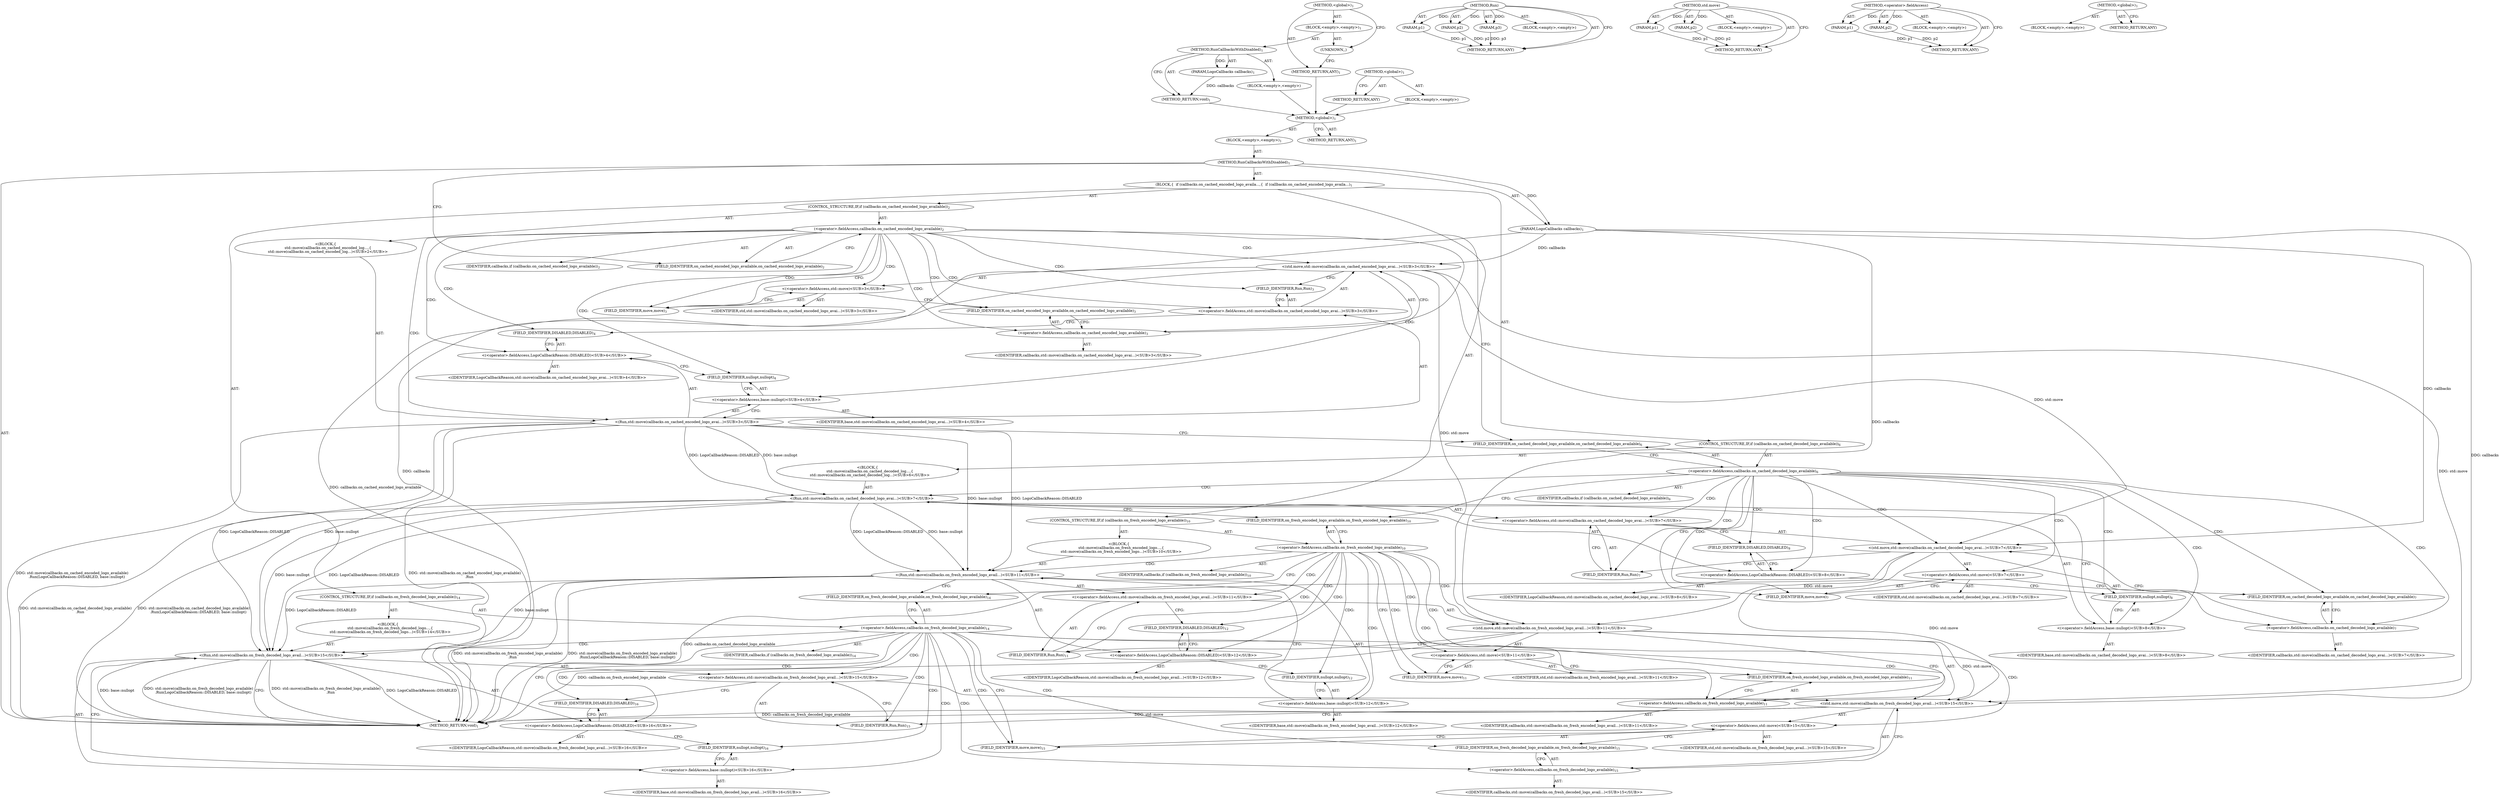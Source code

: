 digraph "&lt;global&gt;" {
vulnerable_6 [label=<(METHOD,&lt;global&gt;)<SUB>1</SUB>>];
vulnerable_7 [label=<(BLOCK,&lt;empty&gt;,&lt;empty&gt;)<SUB>1</SUB>>];
vulnerable_8 [label=<(METHOD,RunCallbacksWithDisabled)<SUB>1</SUB>>];
vulnerable_9 [label=<(PARAM,LogoCallbacks callbacks)<SUB>1</SUB>>];
vulnerable_10 [label=<(BLOCK,{
  if (callbacks.on_cached_encoded_logo_availa...,{
  if (callbacks.on_cached_encoded_logo_availa...)<SUB>1</SUB>>];
vulnerable_11 [label=<(CONTROL_STRUCTURE,IF,if (callbacks.on_cached_encoded_logo_available))<SUB>2</SUB>>];
vulnerable_12 [label=<(&lt;operator&gt;.fieldAccess,callbacks.on_cached_encoded_logo_available)<SUB>2</SUB>>];
vulnerable_13 [label=<(IDENTIFIER,callbacks,if (callbacks.on_cached_encoded_logo_available))<SUB>2</SUB>>];
vulnerable_14 [label=<(FIELD_IDENTIFIER,on_cached_encoded_logo_available,on_cached_encoded_logo_available)<SUB>2</SUB>>];
vulnerable_15 [label="<(BLOCK,{
    std::move(callbacks.on_cached_encoded_log...,{
    std::move(callbacks.on_cached_encoded_log...)<SUB>2</SUB>>"];
vulnerable_16 [label="<(Run,std::move(callbacks.on_cached_encoded_logo_avai...)<SUB>3</SUB>>"];
vulnerable_17 [label="<(&lt;operator&gt;.fieldAccess,std::move(callbacks.on_cached_encoded_logo_avai...)<SUB>3</SUB>>"];
vulnerable_18 [label="<(std.move,std::move(callbacks.on_cached_encoded_logo_avai...)<SUB>3</SUB>>"];
vulnerable_19 [label="<(&lt;operator&gt;.fieldAccess,std::move)<SUB>3</SUB>>"];
vulnerable_20 [label="<(IDENTIFIER,std,std::move(callbacks.on_cached_encoded_logo_avai...)<SUB>3</SUB>>"];
vulnerable_21 [label=<(FIELD_IDENTIFIER,move,move)<SUB>3</SUB>>];
vulnerable_22 [label=<(&lt;operator&gt;.fieldAccess,callbacks.on_cached_encoded_logo_available)<SUB>3</SUB>>];
vulnerable_23 [label="<(IDENTIFIER,callbacks,std::move(callbacks.on_cached_encoded_logo_avai...)<SUB>3</SUB>>"];
vulnerable_24 [label=<(FIELD_IDENTIFIER,on_cached_encoded_logo_available,on_cached_encoded_logo_available)<SUB>3</SUB>>];
vulnerable_25 [label=<(FIELD_IDENTIFIER,Run,Run)<SUB>3</SUB>>];
vulnerable_26 [label="<(&lt;operator&gt;.fieldAccess,LogoCallbackReason::DISABLED)<SUB>4</SUB>>"];
vulnerable_27 [label="<(IDENTIFIER,LogoCallbackReason,std::move(callbacks.on_cached_encoded_logo_avai...)<SUB>4</SUB>>"];
vulnerable_28 [label=<(FIELD_IDENTIFIER,DISABLED,DISABLED)<SUB>4</SUB>>];
vulnerable_29 [label="<(&lt;operator&gt;.fieldAccess,base::nullopt)<SUB>4</SUB>>"];
vulnerable_30 [label="<(IDENTIFIER,base,std::move(callbacks.on_cached_encoded_logo_avai...)<SUB>4</SUB>>"];
vulnerable_31 [label=<(FIELD_IDENTIFIER,nullopt,nullopt)<SUB>4</SUB>>];
vulnerable_32 [label=<(CONTROL_STRUCTURE,IF,if (callbacks.on_cached_decoded_logo_available))<SUB>6</SUB>>];
vulnerable_33 [label=<(&lt;operator&gt;.fieldAccess,callbacks.on_cached_decoded_logo_available)<SUB>6</SUB>>];
vulnerable_34 [label=<(IDENTIFIER,callbacks,if (callbacks.on_cached_decoded_logo_available))<SUB>6</SUB>>];
vulnerable_35 [label=<(FIELD_IDENTIFIER,on_cached_decoded_logo_available,on_cached_decoded_logo_available)<SUB>6</SUB>>];
vulnerable_36 [label="<(BLOCK,{
    std::move(callbacks.on_cached_decoded_log...,{
    std::move(callbacks.on_cached_decoded_log...)<SUB>6</SUB>>"];
vulnerable_37 [label="<(Run,std::move(callbacks.on_cached_decoded_logo_avai...)<SUB>7</SUB>>"];
vulnerable_38 [label="<(&lt;operator&gt;.fieldAccess,std::move(callbacks.on_cached_decoded_logo_avai...)<SUB>7</SUB>>"];
vulnerable_39 [label="<(std.move,std::move(callbacks.on_cached_decoded_logo_avai...)<SUB>7</SUB>>"];
vulnerable_40 [label="<(&lt;operator&gt;.fieldAccess,std::move)<SUB>7</SUB>>"];
vulnerable_41 [label="<(IDENTIFIER,std,std::move(callbacks.on_cached_decoded_logo_avai...)<SUB>7</SUB>>"];
vulnerable_42 [label=<(FIELD_IDENTIFIER,move,move)<SUB>7</SUB>>];
vulnerable_43 [label=<(&lt;operator&gt;.fieldAccess,callbacks.on_cached_decoded_logo_available)<SUB>7</SUB>>];
vulnerable_44 [label="<(IDENTIFIER,callbacks,std::move(callbacks.on_cached_decoded_logo_avai...)<SUB>7</SUB>>"];
vulnerable_45 [label=<(FIELD_IDENTIFIER,on_cached_decoded_logo_available,on_cached_decoded_logo_available)<SUB>7</SUB>>];
vulnerable_46 [label=<(FIELD_IDENTIFIER,Run,Run)<SUB>7</SUB>>];
vulnerable_47 [label="<(&lt;operator&gt;.fieldAccess,LogoCallbackReason::DISABLED)<SUB>8</SUB>>"];
vulnerable_48 [label="<(IDENTIFIER,LogoCallbackReason,std::move(callbacks.on_cached_decoded_logo_avai...)<SUB>8</SUB>>"];
vulnerable_49 [label=<(FIELD_IDENTIFIER,DISABLED,DISABLED)<SUB>8</SUB>>];
vulnerable_50 [label="<(&lt;operator&gt;.fieldAccess,base::nullopt)<SUB>8</SUB>>"];
vulnerable_51 [label="<(IDENTIFIER,base,std::move(callbacks.on_cached_decoded_logo_avai...)<SUB>8</SUB>>"];
vulnerable_52 [label=<(FIELD_IDENTIFIER,nullopt,nullopt)<SUB>8</SUB>>];
vulnerable_53 [label=<(CONTROL_STRUCTURE,IF,if (callbacks.on_fresh_encoded_logo_available))<SUB>10</SUB>>];
vulnerable_54 [label=<(&lt;operator&gt;.fieldAccess,callbacks.on_fresh_encoded_logo_available)<SUB>10</SUB>>];
vulnerable_55 [label=<(IDENTIFIER,callbacks,if (callbacks.on_fresh_encoded_logo_available))<SUB>10</SUB>>];
vulnerable_56 [label=<(FIELD_IDENTIFIER,on_fresh_encoded_logo_available,on_fresh_encoded_logo_available)<SUB>10</SUB>>];
vulnerable_57 [label="<(BLOCK,{
    std::move(callbacks.on_fresh_encoded_logo...,{
    std::move(callbacks.on_fresh_encoded_logo...)<SUB>10</SUB>>"];
vulnerable_58 [label="<(Run,std::move(callbacks.on_fresh_encoded_logo_avail...)<SUB>11</SUB>>"];
vulnerable_59 [label="<(&lt;operator&gt;.fieldAccess,std::move(callbacks.on_fresh_encoded_logo_avail...)<SUB>11</SUB>>"];
vulnerable_60 [label="<(std.move,std::move(callbacks.on_fresh_encoded_logo_avail...)<SUB>11</SUB>>"];
vulnerable_61 [label="<(&lt;operator&gt;.fieldAccess,std::move)<SUB>11</SUB>>"];
vulnerable_62 [label="<(IDENTIFIER,std,std::move(callbacks.on_fresh_encoded_logo_avail...)<SUB>11</SUB>>"];
vulnerable_63 [label=<(FIELD_IDENTIFIER,move,move)<SUB>11</SUB>>];
vulnerable_64 [label=<(&lt;operator&gt;.fieldAccess,callbacks.on_fresh_encoded_logo_available)<SUB>11</SUB>>];
vulnerable_65 [label="<(IDENTIFIER,callbacks,std::move(callbacks.on_fresh_encoded_logo_avail...)<SUB>11</SUB>>"];
vulnerable_66 [label=<(FIELD_IDENTIFIER,on_fresh_encoded_logo_available,on_fresh_encoded_logo_available)<SUB>11</SUB>>];
vulnerable_67 [label=<(FIELD_IDENTIFIER,Run,Run)<SUB>11</SUB>>];
vulnerable_68 [label="<(&lt;operator&gt;.fieldAccess,LogoCallbackReason::DISABLED)<SUB>12</SUB>>"];
vulnerable_69 [label="<(IDENTIFIER,LogoCallbackReason,std::move(callbacks.on_fresh_encoded_logo_avail...)<SUB>12</SUB>>"];
vulnerable_70 [label=<(FIELD_IDENTIFIER,DISABLED,DISABLED)<SUB>12</SUB>>];
vulnerable_71 [label="<(&lt;operator&gt;.fieldAccess,base::nullopt)<SUB>12</SUB>>"];
vulnerable_72 [label="<(IDENTIFIER,base,std::move(callbacks.on_fresh_encoded_logo_avail...)<SUB>12</SUB>>"];
vulnerable_73 [label=<(FIELD_IDENTIFIER,nullopt,nullopt)<SUB>12</SUB>>];
vulnerable_74 [label=<(CONTROL_STRUCTURE,IF,if (callbacks.on_fresh_decoded_logo_available))<SUB>14</SUB>>];
vulnerable_75 [label=<(&lt;operator&gt;.fieldAccess,callbacks.on_fresh_decoded_logo_available)<SUB>14</SUB>>];
vulnerable_76 [label=<(IDENTIFIER,callbacks,if (callbacks.on_fresh_decoded_logo_available))<SUB>14</SUB>>];
vulnerable_77 [label=<(FIELD_IDENTIFIER,on_fresh_decoded_logo_available,on_fresh_decoded_logo_available)<SUB>14</SUB>>];
vulnerable_78 [label="<(BLOCK,{
    std::move(callbacks.on_fresh_decoded_logo...,{
    std::move(callbacks.on_fresh_decoded_logo...)<SUB>14</SUB>>"];
vulnerable_79 [label="<(Run,std::move(callbacks.on_fresh_decoded_logo_avail...)<SUB>15</SUB>>"];
vulnerable_80 [label="<(&lt;operator&gt;.fieldAccess,std::move(callbacks.on_fresh_decoded_logo_avail...)<SUB>15</SUB>>"];
vulnerable_81 [label="<(std.move,std::move(callbacks.on_fresh_decoded_logo_avail...)<SUB>15</SUB>>"];
vulnerable_82 [label="<(&lt;operator&gt;.fieldAccess,std::move)<SUB>15</SUB>>"];
vulnerable_83 [label="<(IDENTIFIER,std,std::move(callbacks.on_fresh_decoded_logo_avail...)<SUB>15</SUB>>"];
vulnerable_84 [label=<(FIELD_IDENTIFIER,move,move)<SUB>15</SUB>>];
vulnerable_85 [label=<(&lt;operator&gt;.fieldAccess,callbacks.on_fresh_decoded_logo_available)<SUB>15</SUB>>];
vulnerable_86 [label="<(IDENTIFIER,callbacks,std::move(callbacks.on_fresh_decoded_logo_avail...)<SUB>15</SUB>>"];
vulnerable_87 [label=<(FIELD_IDENTIFIER,on_fresh_decoded_logo_available,on_fresh_decoded_logo_available)<SUB>15</SUB>>];
vulnerable_88 [label=<(FIELD_IDENTIFIER,Run,Run)<SUB>15</SUB>>];
vulnerable_89 [label="<(&lt;operator&gt;.fieldAccess,LogoCallbackReason::DISABLED)<SUB>16</SUB>>"];
vulnerable_90 [label="<(IDENTIFIER,LogoCallbackReason,std::move(callbacks.on_fresh_decoded_logo_avail...)<SUB>16</SUB>>"];
vulnerable_91 [label=<(FIELD_IDENTIFIER,DISABLED,DISABLED)<SUB>16</SUB>>];
vulnerable_92 [label="<(&lt;operator&gt;.fieldAccess,base::nullopt)<SUB>16</SUB>>"];
vulnerable_93 [label="<(IDENTIFIER,base,std::move(callbacks.on_fresh_decoded_logo_avail...)<SUB>16</SUB>>"];
vulnerable_94 [label=<(FIELD_IDENTIFIER,nullopt,nullopt)<SUB>16</SUB>>];
vulnerable_95 [label=<(METHOD_RETURN,void)<SUB>1</SUB>>];
vulnerable_97 [label=<(METHOD_RETURN,ANY)<SUB>1</SUB>>];
vulnerable_117 [label=<(METHOD,Run)>];
vulnerable_118 [label=<(PARAM,p1)>];
vulnerable_119 [label=<(PARAM,p2)>];
vulnerable_120 [label=<(PARAM,p3)>];
vulnerable_121 [label=<(BLOCK,&lt;empty&gt;,&lt;empty&gt;)>];
vulnerable_122 [label=<(METHOD_RETURN,ANY)>];
vulnerable_123 [label=<(METHOD,std.move)>];
vulnerable_124 [label=<(PARAM,p1)>];
vulnerable_125 [label=<(PARAM,p2)>];
vulnerable_126 [label=<(BLOCK,&lt;empty&gt;,&lt;empty&gt;)>];
vulnerable_127 [label=<(METHOD_RETURN,ANY)>];
vulnerable_112 [label=<(METHOD,&lt;operator&gt;.fieldAccess)>];
vulnerable_113 [label=<(PARAM,p1)>];
vulnerable_114 [label=<(PARAM,p2)>];
vulnerable_115 [label=<(BLOCK,&lt;empty&gt;,&lt;empty&gt;)>];
vulnerable_116 [label=<(METHOD_RETURN,ANY)>];
vulnerable_106 [label=<(METHOD,&lt;global&gt;)<SUB>1</SUB>>];
vulnerable_107 [label=<(BLOCK,&lt;empty&gt;,&lt;empty&gt;)>];
vulnerable_108 [label=<(METHOD_RETURN,ANY)>];
fixed_6 [label=<(METHOD,&lt;global&gt;)<SUB>1</SUB>>];
fixed_7 [label=<(BLOCK,&lt;empty&gt;,&lt;empty&gt;)<SUB>1</SUB>>];
fixed_8 [label=<(METHOD,RunCallbacksWithDisabled)<SUB>1</SUB>>];
fixed_9 [label=<(PARAM,LogoCallbacks callbacks)<SUB>1</SUB>>];
fixed_10 [label=<(BLOCK,&lt;empty&gt;,&lt;empty&gt;)>];
fixed_11 [label=<(METHOD_RETURN,void)<SUB>1</SUB>>];
fixed_13 [label=<(UNKNOWN,,)>];
fixed_14 [label=<(METHOD_RETURN,ANY)<SUB>1</SUB>>];
fixed_23 [label=<(METHOD,&lt;global&gt;)<SUB>1</SUB>>];
fixed_24 [label=<(BLOCK,&lt;empty&gt;,&lt;empty&gt;)>];
fixed_25 [label=<(METHOD_RETURN,ANY)>];
vulnerable_6 -> vulnerable_7  [key=0, label="AST: "];
vulnerable_6 -> vulnerable_97  [key=0, label="AST: "];
vulnerable_6 -> vulnerable_97  [key=1, label="CFG: "];
vulnerable_7 -> vulnerable_8  [key=0, label="AST: "];
vulnerable_8 -> vulnerable_9  [key=0, label="AST: "];
vulnerable_8 -> vulnerable_9  [key=1, label="DDG: "];
vulnerable_8 -> vulnerable_10  [key=0, label="AST: "];
vulnerable_8 -> vulnerable_95  [key=0, label="AST: "];
vulnerable_8 -> vulnerable_14  [key=0, label="CFG: "];
vulnerable_9 -> vulnerable_95  [key=0, label="DDG: callbacks"];
vulnerable_9 -> vulnerable_18  [key=0, label="DDG: callbacks"];
vulnerable_9 -> vulnerable_39  [key=0, label="DDG: callbacks"];
vulnerable_9 -> vulnerable_60  [key=0, label="DDG: callbacks"];
vulnerable_9 -> vulnerable_81  [key=0, label="DDG: callbacks"];
vulnerable_10 -> vulnerable_11  [key=0, label="AST: "];
vulnerable_10 -> vulnerable_32  [key=0, label="AST: "];
vulnerable_10 -> vulnerable_53  [key=0, label="AST: "];
vulnerable_10 -> vulnerable_74  [key=0, label="AST: "];
vulnerable_11 -> vulnerable_12  [key=0, label="AST: "];
vulnerable_11 -> vulnerable_15  [key=0, label="AST: "];
vulnerable_12 -> vulnerable_13  [key=0, label="AST: "];
vulnerable_12 -> vulnerable_14  [key=0, label="AST: "];
vulnerable_12 -> vulnerable_21  [key=0, label="CFG: "];
vulnerable_12 -> vulnerable_21  [key=1, label="CDG: "];
vulnerable_12 -> vulnerable_35  [key=0, label="CFG: "];
vulnerable_12 -> vulnerable_17  [key=0, label="CDG: "];
vulnerable_12 -> vulnerable_26  [key=0, label="CDG: "];
vulnerable_12 -> vulnerable_19  [key=0, label="CDG: "];
vulnerable_12 -> vulnerable_28  [key=0, label="CDG: "];
vulnerable_12 -> vulnerable_25  [key=0, label="CDG: "];
vulnerable_12 -> vulnerable_22  [key=0, label="CDG: "];
vulnerable_12 -> vulnerable_29  [key=0, label="CDG: "];
vulnerable_12 -> vulnerable_18  [key=0, label="CDG: "];
vulnerable_12 -> vulnerable_24  [key=0, label="CDG: "];
vulnerable_12 -> vulnerable_16  [key=0, label="CDG: "];
vulnerable_12 -> vulnerable_31  [key=0, label="CDG: "];
vulnerable_14 -> vulnerable_12  [key=0, label="CFG: "];
vulnerable_15 -> vulnerable_16  [key=0, label="AST: "];
vulnerable_16 -> vulnerable_17  [key=0, label="AST: "];
vulnerable_16 -> vulnerable_26  [key=0, label="AST: "];
vulnerable_16 -> vulnerable_29  [key=0, label="AST: "];
vulnerable_16 -> vulnerable_35  [key=0, label="CFG: "];
vulnerable_16 -> vulnerable_95  [key=0, label="DDG: std::move(callbacks.on_cached_encoded_logo_available)
        .Run"];
vulnerable_16 -> vulnerable_95  [key=1, label="DDG: std::move(callbacks.on_cached_encoded_logo_available)
        .Run(LogoCallbackReason::DISABLED, base::nullopt)"];
vulnerable_16 -> vulnerable_37  [key=0, label="DDG: LogoCallbackReason::DISABLED"];
vulnerable_16 -> vulnerable_37  [key=1, label="DDG: base::nullopt"];
vulnerable_16 -> vulnerable_58  [key=0, label="DDG: LogoCallbackReason::DISABLED"];
vulnerable_16 -> vulnerable_58  [key=1, label="DDG: base::nullopt"];
vulnerable_16 -> vulnerable_79  [key=0, label="DDG: LogoCallbackReason::DISABLED"];
vulnerable_16 -> vulnerable_79  [key=1, label="DDG: base::nullopt"];
vulnerable_17 -> vulnerable_18  [key=0, label="AST: "];
vulnerable_17 -> vulnerable_25  [key=0, label="AST: "];
vulnerable_17 -> vulnerable_28  [key=0, label="CFG: "];
vulnerable_18 -> vulnerable_19  [key=0, label="AST: "];
vulnerable_18 -> vulnerable_22  [key=0, label="AST: "];
vulnerable_18 -> vulnerable_25  [key=0, label="CFG: "];
vulnerable_18 -> vulnerable_95  [key=0, label="DDG: callbacks.on_cached_encoded_logo_available"];
vulnerable_18 -> vulnerable_39  [key=0, label="DDG: std::move"];
vulnerable_18 -> vulnerable_60  [key=0, label="DDG: std::move"];
vulnerable_18 -> vulnerable_81  [key=0, label="DDG: std::move"];
vulnerable_19 -> vulnerable_20  [key=0, label="AST: "];
vulnerable_19 -> vulnerable_21  [key=0, label="AST: "];
vulnerable_19 -> vulnerable_24  [key=0, label="CFG: "];
vulnerable_21 -> vulnerable_19  [key=0, label="CFG: "];
vulnerable_22 -> vulnerable_23  [key=0, label="AST: "];
vulnerable_22 -> vulnerable_24  [key=0, label="AST: "];
vulnerable_22 -> vulnerable_18  [key=0, label="CFG: "];
vulnerable_24 -> vulnerable_22  [key=0, label="CFG: "];
vulnerable_25 -> vulnerable_17  [key=0, label="CFG: "];
vulnerable_26 -> vulnerable_27  [key=0, label="AST: "];
vulnerable_26 -> vulnerable_28  [key=0, label="AST: "];
vulnerable_26 -> vulnerable_31  [key=0, label="CFG: "];
vulnerable_28 -> vulnerable_26  [key=0, label="CFG: "];
vulnerable_29 -> vulnerable_30  [key=0, label="AST: "];
vulnerable_29 -> vulnerable_31  [key=0, label="AST: "];
vulnerable_29 -> vulnerable_16  [key=0, label="CFG: "];
vulnerable_31 -> vulnerable_29  [key=0, label="CFG: "];
vulnerable_32 -> vulnerable_33  [key=0, label="AST: "];
vulnerable_32 -> vulnerable_36  [key=0, label="AST: "];
vulnerable_33 -> vulnerable_34  [key=0, label="AST: "];
vulnerable_33 -> vulnerable_35  [key=0, label="AST: "];
vulnerable_33 -> vulnerable_42  [key=0, label="CFG: "];
vulnerable_33 -> vulnerable_42  [key=1, label="CDG: "];
vulnerable_33 -> vulnerable_56  [key=0, label="CFG: "];
vulnerable_33 -> vulnerable_47  [key=0, label="CDG: "];
vulnerable_33 -> vulnerable_49  [key=0, label="CDG: "];
vulnerable_33 -> vulnerable_52  [key=0, label="CDG: "];
vulnerable_33 -> vulnerable_37  [key=0, label="CDG: "];
vulnerable_33 -> vulnerable_46  [key=0, label="CDG: "];
vulnerable_33 -> vulnerable_38  [key=0, label="CDG: "];
vulnerable_33 -> vulnerable_45  [key=0, label="CDG: "];
vulnerable_33 -> vulnerable_40  [key=0, label="CDG: "];
vulnerable_33 -> vulnerable_50  [key=0, label="CDG: "];
vulnerable_33 -> vulnerable_43  [key=0, label="CDG: "];
vulnerable_33 -> vulnerable_39  [key=0, label="CDG: "];
vulnerable_35 -> vulnerable_33  [key=0, label="CFG: "];
vulnerable_36 -> vulnerable_37  [key=0, label="AST: "];
vulnerable_37 -> vulnerable_38  [key=0, label="AST: "];
vulnerable_37 -> vulnerable_47  [key=0, label="AST: "];
vulnerable_37 -> vulnerable_50  [key=0, label="AST: "];
vulnerable_37 -> vulnerable_56  [key=0, label="CFG: "];
vulnerable_37 -> vulnerable_95  [key=0, label="DDG: std::move(callbacks.on_cached_decoded_logo_available)
        .Run"];
vulnerable_37 -> vulnerable_95  [key=1, label="DDG: std::move(callbacks.on_cached_decoded_logo_available)
        .Run(LogoCallbackReason::DISABLED, base::nullopt)"];
vulnerable_37 -> vulnerable_58  [key=0, label="DDG: LogoCallbackReason::DISABLED"];
vulnerable_37 -> vulnerable_58  [key=1, label="DDG: base::nullopt"];
vulnerable_37 -> vulnerable_79  [key=0, label="DDG: LogoCallbackReason::DISABLED"];
vulnerable_37 -> vulnerable_79  [key=1, label="DDG: base::nullopt"];
vulnerable_38 -> vulnerable_39  [key=0, label="AST: "];
vulnerable_38 -> vulnerable_46  [key=0, label="AST: "];
vulnerable_38 -> vulnerable_49  [key=0, label="CFG: "];
vulnerable_39 -> vulnerable_40  [key=0, label="AST: "];
vulnerable_39 -> vulnerable_43  [key=0, label="AST: "];
vulnerable_39 -> vulnerable_46  [key=0, label="CFG: "];
vulnerable_39 -> vulnerable_95  [key=0, label="DDG: callbacks.on_cached_decoded_logo_available"];
vulnerable_39 -> vulnerable_60  [key=0, label="DDG: std::move"];
vulnerable_39 -> vulnerable_81  [key=0, label="DDG: std::move"];
vulnerable_40 -> vulnerable_41  [key=0, label="AST: "];
vulnerable_40 -> vulnerable_42  [key=0, label="AST: "];
vulnerable_40 -> vulnerable_45  [key=0, label="CFG: "];
vulnerable_42 -> vulnerable_40  [key=0, label="CFG: "];
vulnerable_43 -> vulnerable_44  [key=0, label="AST: "];
vulnerable_43 -> vulnerable_45  [key=0, label="AST: "];
vulnerable_43 -> vulnerable_39  [key=0, label="CFG: "];
vulnerable_45 -> vulnerable_43  [key=0, label="CFG: "];
vulnerable_46 -> vulnerable_38  [key=0, label="CFG: "];
vulnerable_47 -> vulnerable_48  [key=0, label="AST: "];
vulnerable_47 -> vulnerable_49  [key=0, label="AST: "];
vulnerable_47 -> vulnerable_52  [key=0, label="CFG: "];
vulnerable_49 -> vulnerable_47  [key=0, label="CFG: "];
vulnerable_50 -> vulnerable_51  [key=0, label="AST: "];
vulnerable_50 -> vulnerable_52  [key=0, label="AST: "];
vulnerable_50 -> vulnerable_37  [key=0, label="CFG: "];
vulnerable_52 -> vulnerable_50  [key=0, label="CFG: "];
vulnerable_53 -> vulnerable_54  [key=0, label="AST: "];
vulnerable_53 -> vulnerable_57  [key=0, label="AST: "];
vulnerable_54 -> vulnerable_55  [key=0, label="AST: "];
vulnerable_54 -> vulnerable_56  [key=0, label="AST: "];
vulnerable_54 -> vulnerable_63  [key=0, label="CFG: "];
vulnerable_54 -> vulnerable_63  [key=1, label="CDG: "];
vulnerable_54 -> vulnerable_77  [key=0, label="CFG: "];
vulnerable_54 -> vulnerable_68  [key=0, label="CDG: "];
vulnerable_54 -> vulnerable_60  [key=0, label="CDG: "];
vulnerable_54 -> vulnerable_73  [key=0, label="CDG: "];
vulnerable_54 -> vulnerable_64  [key=0, label="CDG: "];
vulnerable_54 -> vulnerable_66  [key=0, label="CDG: "];
vulnerable_54 -> vulnerable_67  [key=0, label="CDG: "];
vulnerable_54 -> vulnerable_59  [key=0, label="CDG: "];
vulnerable_54 -> vulnerable_58  [key=0, label="CDG: "];
vulnerable_54 -> vulnerable_61  [key=0, label="CDG: "];
vulnerable_54 -> vulnerable_71  [key=0, label="CDG: "];
vulnerable_54 -> vulnerable_70  [key=0, label="CDG: "];
vulnerable_56 -> vulnerable_54  [key=0, label="CFG: "];
vulnerable_57 -> vulnerable_58  [key=0, label="AST: "];
vulnerable_58 -> vulnerable_59  [key=0, label="AST: "];
vulnerable_58 -> vulnerable_68  [key=0, label="AST: "];
vulnerable_58 -> vulnerable_71  [key=0, label="AST: "];
vulnerable_58 -> vulnerable_77  [key=0, label="CFG: "];
vulnerable_58 -> vulnerable_95  [key=0, label="DDG: std::move(callbacks.on_fresh_encoded_logo_available)
        .Run"];
vulnerable_58 -> vulnerable_95  [key=1, label="DDG: std::move(callbacks.on_fresh_encoded_logo_available)
        .Run(LogoCallbackReason::DISABLED, base::nullopt)"];
vulnerable_58 -> vulnerable_79  [key=0, label="DDG: LogoCallbackReason::DISABLED"];
vulnerable_58 -> vulnerable_79  [key=1, label="DDG: base::nullopt"];
vulnerable_59 -> vulnerable_60  [key=0, label="AST: "];
vulnerable_59 -> vulnerable_67  [key=0, label="AST: "];
vulnerable_59 -> vulnerable_70  [key=0, label="CFG: "];
vulnerable_60 -> vulnerable_61  [key=0, label="AST: "];
vulnerable_60 -> vulnerable_64  [key=0, label="AST: "];
vulnerable_60 -> vulnerable_67  [key=0, label="CFG: "];
vulnerable_60 -> vulnerable_95  [key=0, label="DDG: callbacks.on_fresh_encoded_logo_available"];
vulnerable_60 -> vulnerable_81  [key=0, label="DDG: std::move"];
vulnerable_61 -> vulnerable_62  [key=0, label="AST: "];
vulnerable_61 -> vulnerable_63  [key=0, label="AST: "];
vulnerable_61 -> vulnerable_66  [key=0, label="CFG: "];
vulnerable_63 -> vulnerable_61  [key=0, label="CFG: "];
vulnerable_64 -> vulnerable_65  [key=0, label="AST: "];
vulnerable_64 -> vulnerable_66  [key=0, label="AST: "];
vulnerable_64 -> vulnerable_60  [key=0, label="CFG: "];
vulnerable_66 -> vulnerable_64  [key=0, label="CFG: "];
vulnerable_67 -> vulnerable_59  [key=0, label="CFG: "];
vulnerable_68 -> vulnerable_69  [key=0, label="AST: "];
vulnerable_68 -> vulnerable_70  [key=0, label="AST: "];
vulnerable_68 -> vulnerable_73  [key=0, label="CFG: "];
vulnerable_70 -> vulnerable_68  [key=0, label="CFG: "];
vulnerable_71 -> vulnerable_72  [key=0, label="AST: "];
vulnerable_71 -> vulnerable_73  [key=0, label="AST: "];
vulnerable_71 -> vulnerable_58  [key=0, label="CFG: "];
vulnerable_73 -> vulnerable_71  [key=0, label="CFG: "];
vulnerable_74 -> vulnerable_75  [key=0, label="AST: "];
vulnerable_74 -> vulnerable_78  [key=0, label="AST: "];
vulnerable_75 -> vulnerable_76  [key=0, label="AST: "];
vulnerable_75 -> vulnerable_77  [key=0, label="AST: "];
vulnerable_75 -> vulnerable_95  [key=0, label="CFG: "];
vulnerable_75 -> vulnerable_84  [key=0, label="CFG: "];
vulnerable_75 -> vulnerable_84  [key=1, label="CDG: "];
vulnerable_75 -> vulnerable_94  [key=0, label="CDG: "];
vulnerable_75 -> vulnerable_89  [key=0, label="CDG: "];
vulnerable_75 -> vulnerable_81  [key=0, label="CDG: "];
vulnerable_75 -> vulnerable_85  [key=0, label="CDG: "];
vulnerable_75 -> vulnerable_92  [key=0, label="CDG: "];
vulnerable_75 -> vulnerable_87  [key=0, label="CDG: "];
vulnerable_75 -> vulnerable_91  [key=0, label="CDG: "];
vulnerable_75 -> vulnerable_82  [key=0, label="CDG: "];
vulnerable_75 -> vulnerable_79  [key=0, label="CDG: "];
vulnerable_75 -> vulnerable_80  [key=0, label="CDG: "];
vulnerable_75 -> vulnerable_88  [key=0, label="CDG: "];
vulnerable_77 -> vulnerable_75  [key=0, label="CFG: "];
vulnerable_78 -> vulnerable_79  [key=0, label="AST: "];
vulnerable_79 -> vulnerable_80  [key=0, label="AST: "];
vulnerable_79 -> vulnerable_89  [key=0, label="AST: "];
vulnerable_79 -> vulnerable_92  [key=0, label="AST: "];
vulnerable_79 -> vulnerable_95  [key=0, label="CFG: "];
vulnerable_79 -> vulnerable_95  [key=1, label="DDG: std::move(callbacks.on_fresh_decoded_logo_available)
        .Run"];
vulnerable_79 -> vulnerable_95  [key=2, label="DDG: LogoCallbackReason::DISABLED"];
vulnerable_79 -> vulnerable_95  [key=3, label="DDG: base::nullopt"];
vulnerable_79 -> vulnerable_95  [key=4, label="DDG: std::move(callbacks.on_fresh_decoded_logo_available)
        .Run(LogoCallbackReason::DISABLED, base::nullopt)"];
vulnerable_80 -> vulnerable_81  [key=0, label="AST: "];
vulnerable_80 -> vulnerable_88  [key=0, label="AST: "];
vulnerable_80 -> vulnerable_91  [key=0, label="CFG: "];
vulnerable_81 -> vulnerable_82  [key=0, label="AST: "];
vulnerable_81 -> vulnerable_85  [key=0, label="AST: "];
vulnerable_81 -> vulnerable_88  [key=0, label="CFG: "];
vulnerable_81 -> vulnerable_95  [key=0, label="DDG: std::move"];
vulnerable_81 -> vulnerable_95  [key=1, label="DDG: callbacks.on_fresh_decoded_logo_available"];
vulnerable_82 -> vulnerable_83  [key=0, label="AST: "];
vulnerable_82 -> vulnerable_84  [key=0, label="AST: "];
vulnerable_82 -> vulnerable_87  [key=0, label="CFG: "];
vulnerable_84 -> vulnerable_82  [key=0, label="CFG: "];
vulnerable_85 -> vulnerable_86  [key=0, label="AST: "];
vulnerable_85 -> vulnerable_87  [key=0, label="AST: "];
vulnerable_85 -> vulnerable_81  [key=0, label="CFG: "];
vulnerable_87 -> vulnerable_85  [key=0, label="CFG: "];
vulnerable_88 -> vulnerable_80  [key=0, label="CFG: "];
vulnerable_89 -> vulnerable_90  [key=0, label="AST: "];
vulnerable_89 -> vulnerable_91  [key=0, label="AST: "];
vulnerable_89 -> vulnerable_94  [key=0, label="CFG: "];
vulnerable_91 -> vulnerable_89  [key=0, label="CFG: "];
vulnerable_92 -> vulnerable_93  [key=0, label="AST: "];
vulnerable_92 -> vulnerable_94  [key=0, label="AST: "];
vulnerable_92 -> vulnerable_79  [key=0, label="CFG: "];
vulnerable_94 -> vulnerable_92  [key=0, label="CFG: "];
vulnerable_117 -> vulnerable_118  [key=0, label="AST: "];
vulnerable_117 -> vulnerable_118  [key=1, label="DDG: "];
vulnerable_117 -> vulnerable_121  [key=0, label="AST: "];
vulnerable_117 -> vulnerable_119  [key=0, label="AST: "];
vulnerable_117 -> vulnerable_119  [key=1, label="DDG: "];
vulnerable_117 -> vulnerable_122  [key=0, label="AST: "];
vulnerable_117 -> vulnerable_122  [key=1, label="CFG: "];
vulnerable_117 -> vulnerable_120  [key=0, label="AST: "];
vulnerable_117 -> vulnerable_120  [key=1, label="DDG: "];
vulnerable_118 -> vulnerable_122  [key=0, label="DDG: p1"];
vulnerable_119 -> vulnerable_122  [key=0, label="DDG: p2"];
vulnerable_120 -> vulnerable_122  [key=0, label="DDG: p3"];
vulnerable_123 -> vulnerable_124  [key=0, label="AST: "];
vulnerable_123 -> vulnerable_124  [key=1, label="DDG: "];
vulnerable_123 -> vulnerable_126  [key=0, label="AST: "];
vulnerable_123 -> vulnerable_125  [key=0, label="AST: "];
vulnerable_123 -> vulnerable_125  [key=1, label="DDG: "];
vulnerable_123 -> vulnerable_127  [key=0, label="AST: "];
vulnerable_123 -> vulnerable_127  [key=1, label="CFG: "];
vulnerable_124 -> vulnerable_127  [key=0, label="DDG: p1"];
vulnerable_125 -> vulnerable_127  [key=0, label="DDG: p2"];
vulnerable_112 -> vulnerable_113  [key=0, label="AST: "];
vulnerable_112 -> vulnerable_113  [key=1, label="DDG: "];
vulnerable_112 -> vulnerable_115  [key=0, label="AST: "];
vulnerable_112 -> vulnerable_114  [key=0, label="AST: "];
vulnerable_112 -> vulnerable_114  [key=1, label="DDG: "];
vulnerable_112 -> vulnerable_116  [key=0, label="AST: "];
vulnerable_112 -> vulnerable_116  [key=1, label="CFG: "];
vulnerable_113 -> vulnerable_116  [key=0, label="DDG: p1"];
vulnerable_114 -> vulnerable_116  [key=0, label="DDG: p2"];
vulnerable_106 -> vulnerable_107  [key=0, label="AST: "];
vulnerable_106 -> vulnerable_108  [key=0, label="AST: "];
vulnerable_106 -> vulnerable_108  [key=1, label="CFG: "];
fixed_6 -> fixed_7  [key=0, label="AST: "];
fixed_6 -> fixed_14  [key=0, label="AST: "];
fixed_6 -> fixed_13  [key=0, label="CFG: "];
fixed_7 -> fixed_8  [key=0, label="AST: "];
fixed_7 -> fixed_13  [key=0, label="AST: "];
fixed_8 -> fixed_9  [key=0, label="AST: "];
fixed_8 -> fixed_9  [key=1, label="DDG: "];
fixed_8 -> fixed_10  [key=0, label="AST: "];
fixed_8 -> fixed_11  [key=0, label="AST: "];
fixed_8 -> fixed_11  [key=1, label="CFG: "];
fixed_9 -> fixed_11  [key=0, label="DDG: callbacks"];
fixed_10 -> vulnerable_6  [key=0];
fixed_11 -> vulnerable_6  [key=0];
fixed_13 -> fixed_14  [key=0, label="CFG: "];
fixed_14 -> vulnerable_6  [key=0];
fixed_23 -> fixed_24  [key=0, label="AST: "];
fixed_23 -> fixed_25  [key=0, label="AST: "];
fixed_23 -> fixed_25  [key=1, label="CFG: "];
fixed_24 -> vulnerable_6  [key=0];
fixed_25 -> vulnerable_6  [key=0];
}
